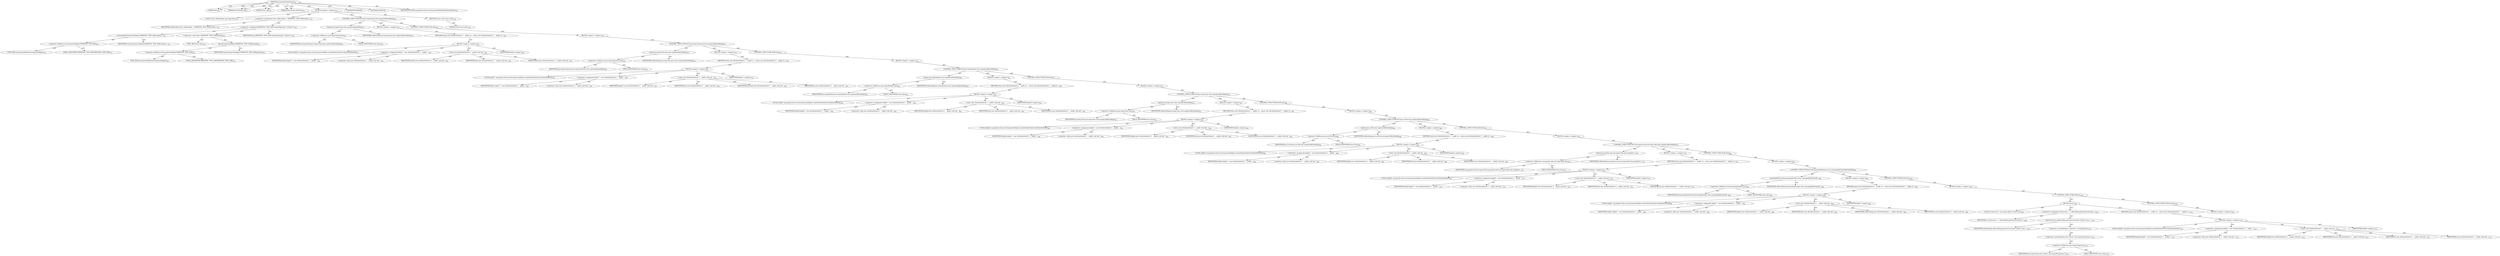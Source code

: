 digraph "createAttributeSetter" {  
"111669149714" [label = <(METHOD,createAttributeSetter)<SUB>910</SUB>> ]
"115964117047" [label = <(PARAM,this)<SUB>910</SUB>> ]
"115964117046" [label = <(PARAM,final Method m)<SUB>910</SUB>> ]
"115964117097" [label = <(PARAM,Class arg)<SUB>911</SUB>> ]
"115964117048" [label = <(PARAM,final String attrName)<SUB>912</SUB>> ]
"25769803876" [label = <(BLOCK,&lt;empty&gt;,&lt;empty&gt;)<SUB>912</SUB>> ]
"94489280514" [label = <(LOCAL,Class reflectedArg: java.lang.Class)<SUB>915</SUB>> ]
"30064771564" [label = <(&lt;operator&gt;.assignment,Class reflectedArg = PRIMITIVE_TYPE_MAP.contain...)<SUB>915</SUB>> ]
"68719477242" [label = <(IDENTIFIER,reflectedArg,Class reflectedArg = PRIMITIVE_TYPE_MAP.contain...)<SUB>915</SUB>> ]
"30064771565" [label = <(&lt;operator&gt;.conditional,PRIMITIVE_TYPE_MAP.containsKey(arg) ? (Class) P...)<SUB>915</SUB>> ]
"30064771566" [label = <(containsKey,IntrospectionHelper.PRIMITIVE_TYPE_MAP.contains...)<SUB>915</SUB>> ]
"30064771567" [label = <(&lt;operator&gt;.fieldAccess,IntrospectionHelper.PRIMITIVE_TYPE_MAP)<SUB>915</SUB>> ]
"180388626455" [label = <(TYPE_REF,IntrospectionHelper,IntrospectionHelper)<SUB>915</SUB>> ]
"55834574935" [label = <(FIELD_IDENTIFIER,PRIMITIVE_TYPE_MAP,PRIMITIVE_TYPE_MAP)<SUB>915</SUB>> ]
"68719477243" [label = <(IDENTIFIER,arg,IntrospectionHelper.PRIMITIVE_TYPE_MAP.contains...)<SUB>915</SUB>> ]
"30064771568" [label = <(&lt;operator&gt;.cast,(Class) PRIMITIVE_TYPE_MAP.get(arg))<SUB>916</SUB>> ]
"180388626456" [label = <(TYPE_REF,Class,Class)<SUB>916</SUB>> ]
"30064771569" [label = <(get,IntrospectionHelper.PRIMITIVE_TYPE_MAP.get(arg))<SUB>916</SUB>> ]
"30064771570" [label = <(&lt;operator&gt;.fieldAccess,IntrospectionHelper.PRIMITIVE_TYPE_MAP)<SUB>916</SUB>> ]
"180388626457" [label = <(TYPE_REF,IntrospectionHelper,IntrospectionHelper)<SUB>916</SUB>> ]
"55834574936" [label = <(FIELD_IDENTIFIER,PRIMITIVE_TYPE_MAP,PRIMITIVE_TYPE_MAP)<SUB>916</SUB>> ]
"68719477244" [label = <(IDENTIFIER,arg,IntrospectionHelper.PRIMITIVE_TYPE_MAP.get(arg))<SUB>916</SUB>> ]
"68719477245" [label = <(IDENTIFIER,arg,PRIMITIVE_TYPE_MAP.containsKey(arg) ? (Class) P...)<SUB>916</SUB>> ]
"47244640323" [label = <(CONTROL_STRUCTURE,IF,if (java.lang.String.class.equals(reflectedArg)))<SUB>919</SUB>> ]
"30064771571" [label = <(equals,java.lang.String.class.equals(reflectedArg))<SUB>919</SUB>> ]
"30064771572" [label = <(&lt;operator&gt;.fieldAccess,java.lang.String.class)<SUB>919</SUB>> ]
"68719477246" [label = <(IDENTIFIER,java.lang.String,java.lang.String.class.equals(reflectedArg))<SUB>919</SUB>> ]
"55834574937" [label = <(FIELD_IDENTIFIER,class,class)<SUB>919</SUB>> ]
"68719477247" [label = <(IDENTIFIER,reflectedArg,java.lang.String.class.equals(reflectedArg))<SUB>919</SUB>> ]
"25769803877" [label = <(BLOCK,&lt;empty&gt;,&lt;empty&gt;)<SUB>919</SUB>> ]
"146028888083" [label = <(RETURN,return new AttributeSetter() {

    public vo...,return new AttributeSetter() {

    public vo...)<SUB>920</SUB>> ]
"25769803878" [label = <(BLOCK,&lt;empty&gt;,&lt;empty&gt;)<SUB>920</SUB>> ]
"94489280577" [label = <(LOCAL,$obj16: org.apache.tools.ant.IntrospectionHelper.createAttributeSetter.AttributeSetter$0)<SUB>920</SUB>> ]
"30064771573" [label = <(&lt;operator&gt;.assignment,$obj16 = new AttributeSetter() {

    public ...)<SUB>920</SUB>> ]
"68719477248" [label = <(IDENTIFIER,$obj16,$obj16 = new AttributeSetter() {

    public ...)<SUB>920</SUB>> ]
"30064771574" [label = <(&lt;operator&gt;.alloc,new AttributeSetter() {

    public void set(...)<SUB>920</SUB>> ]
"30064771073" [label = <(&lt;init&gt;,new AttributeSetter() {

    public void set(...)<SUB>920</SUB>> ]
"68719476823" [label = <(IDENTIFIER,$obj16,new AttributeSetter() {

    public void set(...)<SUB>920</SUB>> ]
"68719476825" [label = <(IDENTIFIER,this,new AttributeSetter() {

    public void set(...)<SUB>920</SUB>> ]
"68719476824" [label = <(IDENTIFIER,m,new AttributeSetter() {

    public void set(...)<SUB>920</SUB>> ]
"68719477249" [label = <(IDENTIFIER,$obj16,&lt;empty&gt;)<SUB>920</SUB>> ]
"47244640324" [label = <(CONTROL_STRUCTURE,ELSE,else)<SUB>928</SUB>> ]
"25769803879" [label = <(BLOCK,&lt;empty&gt;,&lt;empty&gt;)<SUB>928</SUB>> ]
"47244640325" [label = <(CONTROL_STRUCTURE,IF,if (java.lang.Character.class.equals(reflectedArg)))<SUB>928</SUB>> ]
"30064771575" [label = <(equals,java.lang.Character.class.equals(reflectedArg))<SUB>928</SUB>> ]
"30064771576" [label = <(&lt;operator&gt;.fieldAccess,java.lang.Character.class)<SUB>928</SUB>> ]
"68719477250" [label = <(IDENTIFIER,java.lang.Character,java.lang.Character.class.equals(reflectedArg))<SUB>928</SUB>> ]
"55834574938" [label = <(FIELD_IDENTIFIER,class,class)<SUB>928</SUB>> ]
"68719477251" [label = <(IDENTIFIER,reflectedArg,java.lang.Character.class.equals(reflectedArg))<SUB>928</SUB>> ]
"25769803880" [label = <(BLOCK,&lt;empty&gt;,&lt;empty&gt;)<SUB>928</SUB>> ]
"146028888084" [label = <(RETURN,return new AttributeSetter() {

    public vo...,return new AttributeSetter() {

    public vo...)<SUB>929</SUB>> ]
"25769803881" [label = <(BLOCK,&lt;empty&gt;,&lt;empty&gt;)<SUB>929</SUB>> ]
"94489280578" [label = <(LOCAL,$obj17: org.apache.tools.ant.IntrospectionHelper.createAttributeSetter.AttributeSetter$1)<SUB>929</SUB>> ]
"30064771577" [label = <(&lt;operator&gt;.assignment,$obj17 = new AttributeSetter() {

    public ...)<SUB>929</SUB>> ]
"68719477252" [label = <(IDENTIFIER,$obj17,$obj17 = new AttributeSetter() {

    public ...)<SUB>929</SUB>> ]
"30064771578" [label = <(&lt;operator&gt;.alloc,new AttributeSetter() {

    public void set(...)<SUB>929</SUB>> ]
"30064771074" [label = <(&lt;init&gt;,new AttributeSetter() {

    public void set(...)<SUB>929</SUB>> ]
"68719476826" [label = <(IDENTIFIER,$obj17,new AttributeSetter() {

    public void set(...)<SUB>929</SUB>> ]
"68719476829" [label = <(IDENTIFIER,this,new AttributeSetter() {

    public void set(...)<SUB>929</SUB>> ]
"68719476827" [label = <(IDENTIFIER,attrName,new AttributeSetter() {

    public void set(...)<SUB>929</SUB>> ]
"68719476828" [label = <(IDENTIFIER,m,new AttributeSetter() {

    public void set(...)<SUB>929</SUB>> ]
"68719477253" [label = <(IDENTIFIER,$obj17,&lt;empty&gt;)<SUB>929</SUB>> ]
"47244640326" [label = <(CONTROL_STRUCTURE,ELSE,else)<SUB>943</SUB>> ]
"25769803882" [label = <(BLOCK,&lt;empty&gt;,&lt;empty&gt;)<SUB>943</SUB>> ]
"47244640327" [label = <(CONTROL_STRUCTURE,IF,if (java.lang.Boolean.class.equals(reflectedArg)))<SUB>943</SUB>> ]
"30064771579" [label = <(equals,java.lang.Boolean.class.equals(reflectedArg))<SUB>943</SUB>> ]
"30064771580" [label = <(&lt;operator&gt;.fieldAccess,java.lang.Boolean.class)<SUB>943</SUB>> ]
"68719477254" [label = <(IDENTIFIER,java.lang.Boolean,java.lang.Boolean.class.equals(reflectedArg))<SUB>943</SUB>> ]
"55834574939" [label = <(FIELD_IDENTIFIER,class,class)<SUB>943</SUB>> ]
"68719477255" [label = <(IDENTIFIER,reflectedArg,java.lang.Boolean.class.equals(reflectedArg))<SUB>943</SUB>> ]
"25769803883" [label = <(BLOCK,&lt;empty&gt;,&lt;empty&gt;)<SUB>943</SUB>> ]
"146028888085" [label = <(RETURN,return new AttributeSetter() {

    public vo...,return new AttributeSetter() {

    public vo...)<SUB>944</SUB>> ]
"25769803884" [label = <(BLOCK,&lt;empty&gt;,&lt;empty&gt;)<SUB>944</SUB>> ]
"94489280579" [label = <(LOCAL,$obj20: org.apache.tools.ant.IntrospectionHelper.createAttributeSetter.AttributeSetter$2)<SUB>944</SUB>> ]
"30064771581" [label = <(&lt;operator&gt;.assignment,$obj20 = new AttributeSetter() {

    public ...)<SUB>944</SUB>> ]
"68719477256" [label = <(IDENTIFIER,$obj20,$obj20 = new AttributeSetter() {

    public ...)<SUB>944</SUB>> ]
"30064771582" [label = <(&lt;operator&gt;.alloc,new AttributeSetter() {

    public void set(...)<SUB>944</SUB>> ]
"30064771075" [label = <(&lt;init&gt;,new AttributeSetter() {

    public void set(...)<SUB>944</SUB>> ]
"68719476830" [label = <(IDENTIFIER,$obj20,new AttributeSetter() {

    public void set(...)<SUB>944</SUB>> ]
"68719476832" [label = <(IDENTIFIER,this,new AttributeSetter() {

    public void set(...)<SUB>944</SUB>> ]
"68719476831" [label = <(IDENTIFIER,m,new AttributeSetter() {

    public void set(...)<SUB>944</SUB>> ]
"68719477257" [label = <(IDENTIFIER,$obj20,&lt;empty&gt;)<SUB>944</SUB>> ]
"47244640328" [label = <(CONTROL_STRUCTURE,ELSE,else)<SUB>955</SUB>> ]
"25769803885" [label = <(BLOCK,&lt;empty&gt;,&lt;empty&gt;)<SUB>955</SUB>> ]
"47244640329" [label = <(CONTROL_STRUCTURE,IF,if (java.lang.Class.class.equals(reflectedArg)))<SUB>955</SUB>> ]
"30064771583" [label = <(equals,java.lang.Class.class.equals(reflectedArg))<SUB>955</SUB>> ]
"30064771584" [label = <(&lt;operator&gt;.fieldAccess,java.lang.Class.class)<SUB>955</SUB>> ]
"68719477258" [label = <(IDENTIFIER,java.lang.Class,java.lang.Class.class.equals(reflectedArg))<SUB>955</SUB>> ]
"55834574940" [label = <(FIELD_IDENTIFIER,class,class)<SUB>955</SUB>> ]
"68719477259" [label = <(IDENTIFIER,reflectedArg,java.lang.Class.class.equals(reflectedArg))<SUB>955</SUB>> ]
"25769803886" [label = <(BLOCK,&lt;empty&gt;,&lt;empty&gt;)<SUB>955</SUB>> ]
"146028888086" [label = <(RETURN,return new AttributeSetter() {

    public vo...,return new AttributeSetter() {

    public vo...)<SUB>956</SUB>> ]
"25769803887" [label = <(BLOCK,&lt;empty&gt;,&lt;empty&gt;)<SUB>956</SUB>> ]
"94489280580" [label = <(LOCAL,$obj22: org.apache.tools.ant.IntrospectionHelper.createAttributeSetter.AttributeSetter$3)<SUB>956</SUB>> ]
"30064771585" [label = <(&lt;operator&gt;.assignment,$obj22 = new AttributeSetter() {

    public ...)<SUB>956</SUB>> ]
"68719477260" [label = <(IDENTIFIER,$obj22,$obj22 = new AttributeSetter() {

    public ...)<SUB>956</SUB>> ]
"30064771586" [label = <(&lt;operator&gt;.alloc,new AttributeSetter() {

    public void set(...)<SUB>956</SUB>> ]
"30064771076" [label = <(&lt;init&gt;,new AttributeSetter() {

    public void set(...)<SUB>956</SUB>> ]
"68719476833" [label = <(IDENTIFIER,$obj22,new AttributeSetter() {

    public void set(...)<SUB>956</SUB>> ]
"68719476835" [label = <(IDENTIFIER,this,new AttributeSetter() {

    public void set(...)<SUB>956</SUB>> ]
"68719476834" [label = <(IDENTIFIER,m,new AttributeSetter() {

    public void set(...)<SUB>956</SUB>> ]
"68719477261" [label = <(IDENTIFIER,$obj22,&lt;empty&gt;)<SUB>956</SUB>> ]
"47244640330" [label = <(CONTROL_STRUCTURE,ELSE,else)<SUB>968</SUB>> ]
"25769803888" [label = <(BLOCK,&lt;empty&gt;,&lt;empty&gt;)<SUB>968</SUB>> ]
"47244640331" [label = <(CONTROL_STRUCTURE,IF,if (java.io.File.class.equals(reflectedArg)))<SUB>968</SUB>> ]
"30064771587" [label = <(equals,java.io.File.class.equals(reflectedArg))<SUB>968</SUB>> ]
"30064771588" [label = <(&lt;operator&gt;.fieldAccess,java.io.File.class)<SUB>968</SUB>> ]
"68719477262" [label = <(IDENTIFIER,java.io.File,java.io.File.class.equals(reflectedArg))<SUB>968</SUB>> ]
"55834574941" [label = <(FIELD_IDENTIFIER,class,class)<SUB>968</SUB>> ]
"68719477263" [label = <(IDENTIFIER,reflectedArg,java.io.File.class.equals(reflectedArg))<SUB>968</SUB>> ]
"25769803889" [label = <(BLOCK,&lt;empty&gt;,&lt;empty&gt;)<SUB>968</SUB>> ]
"146028888087" [label = <(RETURN,return new AttributeSetter() {

    public vo...,return new AttributeSetter() {

    public vo...)<SUB>969</SUB>> ]
"25769803890" [label = <(BLOCK,&lt;empty&gt;,&lt;empty&gt;)<SUB>969</SUB>> ]
"94489280581" [label = <(LOCAL,$obj24: org.apache.tools.ant.IntrospectionHelper.createAttributeSetter.AttributeSetter$4)<SUB>969</SUB>> ]
"30064771589" [label = <(&lt;operator&gt;.assignment,$obj24 = new AttributeSetter() {

    public ...)<SUB>969</SUB>> ]
"68719477264" [label = <(IDENTIFIER,$obj24,$obj24 = new AttributeSetter() {

    public ...)<SUB>969</SUB>> ]
"30064771590" [label = <(&lt;operator&gt;.alloc,new AttributeSetter() {

    public void set(...)<SUB>969</SUB>> ]
"30064771077" [label = <(&lt;init&gt;,new AttributeSetter() {

    public void set(...)<SUB>969</SUB>> ]
"68719476836" [label = <(IDENTIFIER,$obj24,new AttributeSetter() {

    public void set(...)<SUB>969</SUB>> ]
"68719476838" [label = <(IDENTIFIER,this,new AttributeSetter() {

    public void set(...)<SUB>969</SUB>> ]
"68719476837" [label = <(IDENTIFIER,m,new AttributeSetter() {

    public void set(...)<SUB>969</SUB>> ]
"68719477265" [label = <(IDENTIFIER,$obj24,&lt;empty&gt;)<SUB>969</SUB>> ]
"47244640332" [label = <(CONTROL_STRUCTURE,ELSE,else)<SUB>978</SUB>> ]
"25769803891" [label = <(BLOCK,&lt;empty&gt;,&lt;empty&gt;)<SUB>978</SUB>> ]
"47244640333" [label = <(CONTROL_STRUCTURE,IF,if (org.apache.tools.ant.types.Path.class.equals(reflectedArg)))<SUB>978</SUB>> ]
"30064771591" [label = <(equals,org.apache.tools.ant.types.Path.class.equals(re...)<SUB>978</SUB>> ]
"30064771592" [label = <(&lt;operator&gt;.fieldAccess,org.apache.tools.ant.types.Path.class)<SUB>978</SUB>> ]
"68719477266" [label = <(IDENTIFIER,org.apache.tools.ant.types.Path,org.apache.tools.ant.types.Path.class.equals(re...)<SUB>978</SUB>> ]
"55834574942" [label = <(FIELD_IDENTIFIER,class,class)<SUB>978</SUB>> ]
"68719477267" [label = <(IDENTIFIER,reflectedArg,org.apache.tools.ant.types.Path.class.equals(re...)<SUB>978</SUB>> ]
"25769803892" [label = <(BLOCK,&lt;empty&gt;,&lt;empty&gt;)<SUB>978</SUB>> ]
"146028888088" [label = <(RETURN,return new AttributeSetter() {

    public vo...,return new AttributeSetter() {

    public vo...)<SUB>979</SUB>> ]
"25769803893" [label = <(BLOCK,&lt;empty&gt;,&lt;empty&gt;)<SUB>979</SUB>> ]
"94489280582" [label = <(LOCAL,$obj25: org.apache.tools.ant.IntrospectionHelper.createAttributeSetter.AttributeSetter$5)<SUB>979</SUB>> ]
"30064771593" [label = <(&lt;operator&gt;.assignment,$obj25 = new AttributeSetter() {

    public ...)<SUB>979</SUB>> ]
"68719477268" [label = <(IDENTIFIER,$obj25,$obj25 = new AttributeSetter() {

    public ...)<SUB>979</SUB>> ]
"30064771594" [label = <(&lt;operator&gt;.alloc,new AttributeSetter() {

    public void set(...)<SUB>979</SUB>> ]
"30064771078" [label = <(&lt;init&gt;,new AttributeSetter() {

    public void set(...)<SUB>979</SUB>> ]
"68719476839" [label = <(IDENTIFIER,$obj25,new AttributeSetter() {

    public void set(...)<SUB>979</SUB>> ]
"68719476841" [label = <(IDENTIFIER,this,new AttributeSetter() {

    public void set(...)<SUB>979</SUB>> ]
"68719476840" [label = <(IDENTIFIER,m,new AttributeSetter() {

    public void set(...)<SUB>979</SUB>> ]
"68719477269" [label = <(IDENTIFIER,$obj25,&lt;empty&gt;)<SUB>979</SUB>> ]
"47244640334" [label = <(CONTROL_STRUCTURE,ELSE,else)<SUB>988</SUB>> ]
"25769803894" [label = <(BLOCK,&lt;empty&gt;,&lt;empty&gt;)<SUB>988</SUB>> ]
"47244640335" [label = <(CONTROL_STRUCTURE,IF,if (EnumeratedAttribute.class.isAssignableFrom(reflectedArg)))<SUB>988</SUB>> ]
"30064771595" [label = <(isAssignableFrom,EnumeratedAttribute.class.isAssignableFrom(refl...)<SUB>988</SUB>> ]
"30064771596" [label = <(&lt;operator&gt;.fieldAccess,EnumeratedAttribute.class)<SUB>988</SUB>> ]
"68719477270" [label = <(IDENTIFIER,EnumeratedAttribute,EnumeratedAttribute.class.isAssignableFrom(refl...)<SUB>988</SUB>> ]
"55834574943" [label = <(FIELD_IDENTIFIER,class,class)<SUB>988</SUB>> ]
"68719477271" [label = <(IDENTIFIER,reflectedArg,EnumeratedAttribute.class.isAssignableFrom(refl...)<SUB>988</SUB>> ]
"25769803895" [label = <(BLOCK,&lt;empty&gt;,&lt;empty&gt;)<SUB>988</SUB>> ]
"146028888089" [label = <(RETURN,return new AttributeSetter() {

    public vo...,return new AttributeSetter() {

    public vo...)<SUB>989</SUB>> ]
"25769803896" [label = <(BLOCK,&lt;empty&gt;,&lt;empty&gt;)<SUB>989</SUB>> ]
"94489280583" [label = <(LOCAL,$obj27: org.apache.tools.ant.IntrospectionHelper.createAttributeSetter.AttributeSetter$6)<SUB>989</SUB>> ]
"30064771597" [label = <(&lt;operator&gt;.assignment,$obj27 = new AttributeSetter() {

    public ...)<SUB>989</SUB>> ]
"68719477272" [label = <(IDENTIFIER,$obj27,$obj27 = new AttributeSetter() {

    public ...)<SUB>989</SUB>> ]
"30064771598" [label = <(&lt;operator&gt;.alloc,new AttributeSetter() {

    public void set(...)<SUB>989</SUB>> ]
"30064771079" [label = <(&lt;init&gt;,new AttributeSetter() {

    public void set(...)<SUB>989</SUB>> ]
"68719476842" [label = <(IDENTIFIER,$obj27,new AttributeSetter() {

    public void set(...)<SUB>989</SUB>> ]
"68719476845" [label = <(IDENTIFIER,this,new AttributeSetter() {

    public void set(...)<SUB>989</SUB>> ]
"68719476843" [label = <(IDENTIFIER,reflectedArg,new AttributeSetter() {

    public void set(...)<SUB>989</SUB>> ]
"68719476844" [label = <(IDENTIFIER,m,new AttributeSetter() {

    public void set(...)<SUB>989</SUB>> ]
"68719477273" [label = <(IDENTIFIER,$obj27,&lt;empty&gt;)<SUB>989</SUB>> ]
"47244640336" [label = <(CONTROL_STRUCTURE,ELSE,else)<SUB>1006</SUB>> ]
"25769803897" [label = <(BLOCK,&lt;empty&gt;,&lt;empty&gt;)<SUB>1006</SUB>> ]
"47244640337" [label = <(CONTROL_STRUCTURE,TRY,try)<SUB>1008</SUB>> ]
"25769803898" [label = <(BLOCK,try,try)<SUB>1008</SUB>> ]
"94489280515" [label = <(LOCAL,Constructor c: java.lang.reflect.Constructor)<SUB>1009</SUB>> ]
"30064771599" [label = <(&lt;operator&gt;.assignment,Constructor c = reflectedArg.getConstructor(new...)<SUB>1009</SUB>> ]
"68719477274" [label = <(IDENTIFIER,c,Constructor c = reflectedArg.getConstructor(new...)<SUB>1009</SUB>> ]
"30064771600" [label = <(getConstructor,reflectedArg.getConstructor(new Class[] { java....)<SUB>1010</SUB>> ]
"68719477275" [label = <(IDENTIFIER,reflectedArg,reflectedArg.getConstructor(new Class[] { java....)<SUB>1010</SUB>> ]
"30064771601" [label = <(&lt;operator&gt;.arrayInitializer,&lt;operator&gt;.arrayInitializer)<SUB>1010</SUB>> ]
"30064771602" [label = <(&lt;operator&gt;.arrayInitializer,new Class[] { java.lang.String.class })<SUB>1010</SUB>> ]
"30064771603" [label = <(&lt;operator&gt;.fieldAccess,java.lang.String.class)<SUB>1010</SUB>> ]
"68719477276" [label = <(IDENTIFIER,java.lang.String,new Class[] { java.lang.String.class })<SUB>1010</SUB>> ]
"55834574944" [label = <(FIELD_IDENTIFIER,class,class)<SUB>1010</SUB>> ]
"146028888090" [label = <(RETURN,return new AttributeSetter() {

    public vo...,return new AttributeSetter() {

    public vo...)<SUB>1012</SUB>> ]
"25769803899" [label = <(BLOCK,&lt;empty&gt;,&lt;empty&gt;)<SUB>1012</SUB>> ]
"94489280584" [label = <(LOCAL,$obj29: org.apache.tools.ant.IntrospectionHelper.createAttributeSetter.AttributeSetter$7)<SUB>1012</SUB>> ]
"30064771604" [label = <(&lt;operator&gt;.assignment,$obj29 = new AttributeSetter() {

    public ...)<SUB>1012</SUB>> ]
"68719477277" [label = <(IDENTIFIER,$obj29,$obj29 = new AttributeSetter() {

    public ...)<SUB>1012</SUB>> ]
"30064771605" [label = <(&lt;operator&gt;.alloc,new AttributeSetter() {

    public void set(...)<SUB>1012</SUB>> ]
"30064771080" [label = <(&lt;init&gt;,new AttributeSetter() {

    public void set(...)<SUB>1012</SUB>> ]
"68719476846" [label = <(IDENTIFIER,$obj29,new AttributeSetter() {

    public void set(...)<SUB>1012</SUB>> ]
"68719476849" [label = <(IDENTIFIER,this,new AttributeSetter() {

    public void set(...)<SUB>1012</SUB>> ]
"68719476847" [label = <(IDENTIFIER,c,new AttributeSetter() {

    public void set(...)<SUB>1012</SUB>> ]
"68719476848" [label = <(IDENTIFIER,m,new AttributeSetter() {

    public void set(...)<SUB>1012</SUB>> ]
"68719477278" [label = <(IDENTIFIER,$obj29,&lt;empty&gt;)<SUB>1012</SUB>> ]
"47244640338" [label = <(CONTROL_STRUCTURE,CATCH,catch)<SUB>1029</SUB>> ]
"25769803900" [label = <(BLOCK,&lt;empty&gt;,&lt;empty&gt;)<SUB>1029</SUB>> ]
"146028888091" [label = <(RETURN,return null;,return null;)<SUB>1034</SUB>> ]
"90194313298" [label = <(LITERAL,null,return null;)<SUB>1034</SUB>> ]
"133143986223" [label = <(MODIFIER,PRIVATE)> ]
"133143986224" [label = <(MODIFIER,VIRTUAL)> ]
"128849018898" [label = <(METHOD_RETURN,org.apache.tools.ant.IntrospectionHelper$AttributeSetter)<SUB>910</SUB>> ]
  "111669149714" -> "115964117047"  [ label = "AST: "] 
  "111669149714" -> "115964117046"  [ label = "AST: "] 
  "111669149714" -> "115964117097"  [ label = "AST: "] 
  "111669149714" -> "115964117048"  [ label = "AST: "] 
  "111669149714" -> "25769803876"  [ label = "AST: "] 
  "111669149714" -> "133143986223"  [ label = "AST: "] 
  "111669149714" -> "133143986224"  [ label = "AST: "] 
  "111669149714" -> "128849018898"  [ label = "AST: "] 
  "25769803876" -> "94489280514"  [ label = "AST: "] 
  "25769803876" -> "30064771564"  [ label = "AST: "] 
  "25769803876" -> "47244640323"  [ label = "AST: "] 
  "25769803876" -> "146028888091"  [ label = "AST: "] 
  "30064771564" -> "68719477242"  [ label = "AST: "] 
  "30064771564" -> "30064771565"  [ label = "AST: "] 
  "30064771565" -> "30064771566"  [ label = "AST: "] 
  "30064771565" -> "30064771568"  [ label = "AST: "] 
  "30064771565" -> "68719477245"  [ label = "AST: "] 
  "30064771566" -> "30064771567"  [ label = "AST: "] 
  "30064771566" -> "68719477243"  [ label = "AST: "] 
  "30064771567" -> "180388626455"  [ label = "AST: "] 
  "30064771567" -> "55834574935"  [ label = "AST: "] 
  "30064771568" -> "180388626456"  [ label = "AST: "] 
  "30064771568" -> "30064771569"  [ label = "AST: "] 
  "30064771569" -> "30064771570"  [ label = "AST: "] 
  "30064771569" -> "68719477244"  [ label = "AST: "] 
  "30064771570" -> "180388626457"  [ label = "AST: "] 
  "30064771570" -> "55834574936"  [ label = "AST: "] 
  "47244640323" -> "30064771571"  [ label = "AST: "] 
  "47244640323" -> "25769803877"  [ label = "AST: "] 
  "47244640323" -> "47244640324"  [ label = "AST: "] 
  "30064771571" -> "30064771572"  [ label = "AST: "] 
  "30064771571" -> "68719477247"  [ label = "AST: "] 
  "30064771572" -> "68719477246"  [ label = "AST: "] 
  "30064771572" -> "55834574937"  [ label = "AST: "] 
  "25769803877" -> "146028888083"  [ label = "AST: "] 
  "146028888083" -> "25769803878"  [ label = "AST: "] 
  "25769803878" -> "94489280577"  [ label = "AST: "] 
  "25769803878" -> "30064771573"  [ label = "AST: "] 
  "25769803878" -> "30064771073"  [ label = "AST: "] 
  "25769803878" -> "68719477249"  [ label = "AST: "] 
  "30064771573" -> "68719477248"  [ label = "AST: "] 
  "30064771573" -> "30064771574"  [ label = "AST: "] 
  "30064771073" -> "68719476823"  [ label = "AST: "] 
  "30064771073" -> "68719476825"  [ label = "AST: "] 
  "30064771073" -> "68719476824"  [ label = "AST: "] 
  "47244640324" -> "25769803879"  [ label = "AST: "] 
  "25769803879" -> "47244640325"  [ label = "AST: "] 
  "47244640325" -> "30064771575"  [ label = "AST: "] 
  "47244640325" -> "25769803880"  [ label = "AST: "] 
  "47244640325" -> "47244640326"  [ label = "AST: "] 
  "30064771575" -> "30064771576"  [ label = "AST: "] 
  "30064771575" -> "68719477251"  [ label = "AST: "] 
  "30064771576" -> "68719477250"  [ label = "AST: "] 
  "30064771576" -> "55834574938"  [ label = "AST: "] 
  "25769803880" -> "146028888084"  [ label = "AST: "] 
  "146028888084" -> "25769803881"  [ label = "AST: "] 
  "25769803881" -> "94489280578"  [ label = "AST: "] 
  "25769803881" -> "30064771577"  [ label = "AST: "] 
  "25769803881" -> "30064771074"  [ label = "AST: "] 
  "25769803881" -> "68719477253"  [ label = "AST: "] 
  "30064771577" -> "68719477252"  [ label = "AST: "] 
  "30064771577" -> "30064771578"  [ label = "AST: "] 
  "30064771074" -> "68719476826"  [ label = "AST: "] 
  "30064771074" -> "68719476829"  [ label = "AST: "] 
  "30064771074" -> "68719476827"  [ label = "AST: "] 
  "30064771074" -> "68719476828"  [ label = "AST: "] 
  "47244640326" -> "25769803882"  [ label = "AST: "] 
  "25769803882" -> "47244640327"  [ label = "AST: "] 
  "47244640327" -> "30064771579"  [ label = "AST: "] 
  "47244640327" -> "25769803883"  [ label = "AST: "] 
  "47244640327" -> "47244640328"  [ label = "AST: "] 
  "30064771579" -> "30064771580"  [ label = "AST: "] 
  "30064771579" -> "68719477255"  [ label = "AST: "] 
  "30064771580" -> "68719477254"  [ label = "AST: "] 
  "30064771580" -> "55834574939"  [ label = "AST: "] 
  "25769803883" -> "146028888085"  [ label = "AST: "] 
  "146028888085" -> "25769803884"  [ label = "AST: "] 
  "25769803884" -> "94489280579"  [ label = "AST: "] 
  "25769803884" -> "30064771581"  [ label = "AST: "] 
  "25769803884" -> "30064771075"  [ label = "AST: "] 
  "25769803884" -> "68719477257"  [ label = "AST: "] 
  "30064771581" -> "68719477256"  [ label = "AST: "] 
  "30064771581" -> "30064771582"  [ label = "AST: "] 
  "30064771075" -> "68719476830"  [ label = "AST: "] 
  "30064771075" -> "68719476832"  [ label = "AST: "] 
  "30064771075" -> "68719476831"  [ label = "AST: "] 
  "47244640328" -> "25769803885"  [ label = "AST: "] 
  "25769803885" -> "47244640329"  [ label = "AST: "] 
  "47244640329" -> "30064771583"  [ label = "AST: "] 
  "47244640329" -> "25769803886"  [ label = "AST: "] 
  "47244640329" -> "47244640330"  [ label = "AST: "] 
  "30064771583" -> "30064771584"  [ label = "AST: "] 
  "30064771583" -> "68719477259"  [ label = "AST: "] 
  "30064771584" -> "68719477258"  [ label = "AST: "] 
  "30064771584" -> "55834574940"  [ label = "AST: "] 
  "25769803886" -> "146028888086"  [ label = "AST: "] 
  "146028888086" -> "25769803887"  [ label = "AST: "] 
  "25769803887" -> "94489280580"  [ label = "AST: "] 
  "25769803887" -> "30064771585"  [ label = "AST: "] 
  "25769803887" -> "30064771076"  [ label = "AST: "] 
  "25769803887" -> "68719477261"  [ label = "AST: "] 
  "30064771585" -> "68719477260"  [ label = "AST: "] 
  "30064771585" -> "30064771586"  [ label = "AST: "] 
  "30064771076" -> "68719476833"  [ label = "AST: "] 
  "30064771076" -> "68719476835"  [ label = "AST: "] 
  "30064771076" -> "68719476834"  [ label = "AST: "] 
  "47244640330" -> "25769803888"  [ label = "AST: "] 
  "25769803888" -> "47244640331"  [ label = "AST: "] 
  "47244640331" -> "30064771587"  [ label = "AST: "] 
  "47244640331" -> "25769803889"  [ label = "AST: "] 
  "47244640331" -> "47244640332"  [ label = "AST: "] 
  "30064771587" -> "30064771588"  [ label = "AST: "] 
  "30064771587" -> "68719477263"  [ label = "AST: "] 
  "30064771588" -> "68719477262"  [ label = "AST: "] 
  "30064771588" -> "55834574941"  [ label = "AST: "] 
  "25769803889" -> "146028888087"  [ label = "AST: "] 
  "146028888087" -> "25769803890"  [ label = "AST: "] 
  "25769803890" -> "94489280581"  [ label = "AST: "] 
  "25769803890" -> "30064771589"  [ label = "AST: "] 
  "25769803890" -> "30064771077"  [ label = "AST: "] 
  "25769803890" -> "68719477265"  [ label = "AST: "] 
  "30064771589" -> "68719477264"  [ label = "AST: "] 
  "30064771589" -> "30064771590"  [ label = "AST: "] 
  "30064771077" -> "68719476836"  [ label = "AST: "] 
  "30064771077" -> "68719476838"  [ label = "AST: "] 
  "30064771077" -> "68719476837"  [ label = "AST: "] 
  "47244640332" -> "25769803891"  [ label = "AST: "] 
  "25769803891" -> "47244640333"  [ label = "AST: "] 
  "47244640333" -> "30064771591"  [ label = "AST: "] 
  "47244640333" -> "25769803892"  [ label = "AST: "] 
  "47244640333" -> "47244640334"  [ label = "AST: "] 
  "30064771591" -> "30064771592"  [ label = "AST: "] 
  "30064771591" -> "68719477267"  [ label = "AST: "] 
  "30064771592" -> "68719477266"  [ label = "AST: "] 
  "30064771592" -> "55834574942"  [ label = "AST: "] 
  "25769803892" -> "146028888088"  [ label = "AST: "] 
  "146028888088" -> "25769803893"  [ label = "AST: "] 
  "25769803893" -> "94489280582"  [ label = "AST: "] 
  "25769803893" -> "30064771593"  [ label = "AST: "] 
  "25769803893" -> "30064771078"  [ label = "AST: "] 
  "25769803893" -> "68719477269"  [ label = "AST: "] 
  "30064771593" -> "68719477268"  [ label = "AST: "] 
  "30064771593" -> "30064771594"  [ label = "AST: "] 
  "30064771078" -> "68719476839"  [ label = "AST: "] 
  "30064771078" -> "68719476841"  [ label = "AST: "] 
  "30064771078" -> "68719476840"  [ label = "AST: "] 
  "47244640334" -> "25769803894"  [ label = "AST: "] 
  "25769803894" -> "47244640335"  [ label = "AST: "] 
  "47244640335" -> "30064771595"  [ label = "AST: "] 
  "47244640335" -> "25769803895"  [ label = "AST: "] 
  "47244640335" -> "47244640336"  [ label = "AST: "] 
  "30064771595" -> "30064771596"  [ label = "AST: "] 
  "30064771595" -> "68719477271"  [ label = "AST: "] 
  "30064771596" -> "68719477270"  [ label = "AST: "] 
  "30064771596" -> "55834574943"  [ label = "AST: "] 
  "25769803895" -> "146028888089"  [ label = "AST: "] 
  "146028888089" -> "25769803896"  [ label = "AST: "] 
  "25769803896" -> "94489280583"  [ label = "AST: "] 
  "25769803896" -> "30064771597"  [ label = "AST: "] 
  "25769803896" -> "30064771079"  [ label = "AST: "] 
  "25769803896" -> "68719477273"  [ label = "AST: "] 
  "30064771597" -> "68719477272"  [ label = "AST: "] 
  "30064771597" -> "30064771598"  [ label = "AST: "] 
  "30064771079" -> "68719476842"  [ label = "AST: "] 
  "30064771079" -> "68719476845"  [ label = "AST: "] 
  "30064771079" -> "68719476843"  [ label = "AST: "] 
  "30064771079" -> "68719476844"  [ label = "AST: "] 
  "47244640336" -> "25769803897"  [ label = "AST: "] 
  "25769803897" -> "47244640337"  [ label = "AST: "] 
  "47244640337" -> "25769803898"  [ label = "AST: "] 
  "47244640337" -> "47244640338"  [ label = "AST: "] 
  "25769803898" -> "94489280515"  [ label = "AST: "] 
  "25769803898" -> "30064771599"  [ label = "AST: "] 
  "25769803898" -> "146028888090"  [ label = "AST: "] 
  "30064771599" -> "68719477274"  [ label = "AST: "] 
  "30064771599" -> "30064771600"  [ label = "AST: "] 
  "30064771600" -> "68719477275"  [ label = "AST: "] 
  "30064771600" -> "30064771601"  [ label = "AST: "] 
  "30064771601" -> "30064771602"  [ label = "AST: "] 
  "30064771602" -> "30064771603"  [ label = "AST: "] 
  "30064771603" -> "68719477276"  [ label = "AST: "] 
  "30064771603" -> "55834574944"  [ label = "AST: "] 
  "146028888090" -> "25769803899"  [ label = "AST: "] 
  "25769803899" -> "94489280584"  [ label = "AST: "] 
  "25769803899" -> "30064771604"  [ label = "AST: "] 
  "25769803899" -> "30064771080"  [ label = "AST: "] 
  "25769803899" -> "68719477278"  [ label = "AST: "] 
  "30064771604" -> "68719477277"  [ label = "AST: "] 
  "30064771604" -> "30064771605"  [ label = "AST: "] 
  "30064771080" -> "68719476846"  [ label = "AST: "] 
  "30064771080" -> "68719476849"  [ label = "AST: "] 
  "30064771080" -> "68719476847"  [ label = "AST: "] 
  "30064771080" -> "68719476848"  [ label = "AST: "] 
  "47244640338" -> "25769803900"  [ label = "AST: "] 
  "146028888091" -> "90194313298"  [ label = "AST: "] 
  "111669149714" -> "115964117047"  [ label = "DDG: "] 
  "111669149714" -> "115964117046"  [ label = "DDG: "] 
  "111669149714" -> "115964117097"  [ label = "DDG: "] 
  "111669149714" -> "115964117048"  [ label = "DDG: "] 
}
